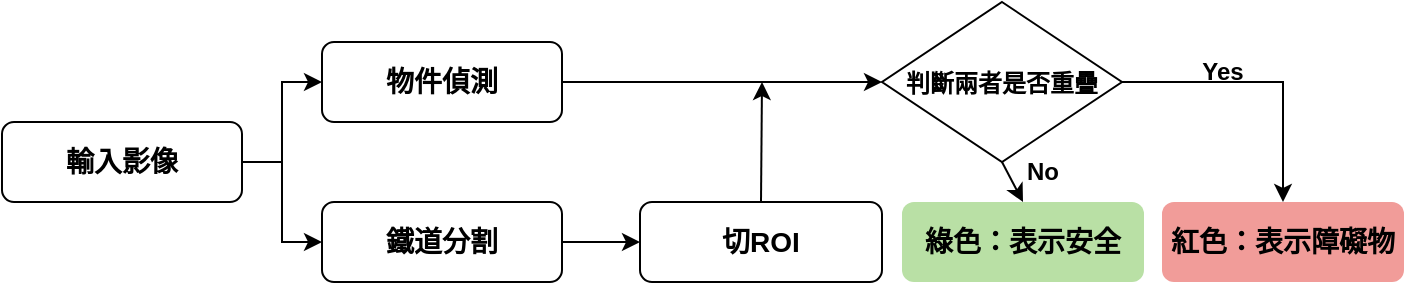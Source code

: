 <mxfile version="20.3.1" type="device"><diagram id="RKk4QoLW-w_9pe3BBRd2" name="Page-1"><mxGraphModel dx="1278" dy="539" grid="1" gridSize="10" guides="1" tooltips="1" connect="1" arrows="1" fold="1" page="1" pageScale="1" pageWidth="827" pageHeight="1169" math="0" shadow="0"><root><mxCell id="0"/><mxCell id="1" parent="0"/><mxCell id="zaBzvPVpOFX0fR8KM5mf-1" value="&lt;b&gt;&lt;font style=&quot;font-size: 14px;&quot;&gt;輸入影像&lt;/font&gt;&lt;/b&gt;" style="rounded=1;whiteSpace=wrap;html=1;" vertex="1" parent="1"><mxGeometry x="40" y="240" width="120" height="40" as="geometry"/></mxCell><mxCell id="zaBzvPVpOFX0fR8KM5mf-7" style="edgeStyle=orthogonalEdgeStyle;rounded=0;orthogonalLoop=1;jettySize=auto;html=1;exitX=1;exitY=0.5;exitDx=0;exitDy=0;fontSize=14;" edge="1" parent="1" source="zaBzvPVpOFX0fR8KM5mf-2" target="zaBzvPVpOFX0fR8KM5mf-6"><mxGeometry relative="1" as="geometry"/></mxCell><mxCell id="zaBzvPVpOFX0fR8KM5mf-2" value="&lt;b style=&quot;&quot;&gt;&lt;font style=&quot;font-size: 14px;&quot;&gt;鐵道分割&lt;/font&gt;&lt;/b&gt;" style="rounded=1;whiteSpace=wrap;html=1;" vertex="1" parent="1"><mxGeometry x="200" y="280" width="120" height="40" as="geometry"/></mxCell><mxCell id="zaBzvPVpOFX0fR8KM5mf-3" value="&lt;b&gt;&lt;font style=&quot;font-size: 14px;&quot;&gt;物件偵測&lt;/font&gt;&lt;/b&gt;" style="rounded=1;whiteSpace=wrap;html=1;" vertex="1" parent="1"><mxGeometry x="200" y="200" width="120" height="40" as="geometry"/></mxCell><mxCell id="zaBzvPVpOFX0fR8KM5mf-4" value="" style="endArrow=classic;html=1;rounded=0;fontSize=18;exitX=1;exitY=0.5;exitDx=0;exitDy=0;entryX=0;entryY=0.5;entryDx=0;entryDy=0;" edge="1" parent="1" source="zaBzvPVpOFX0fR8KM5mf-1" target="zaBzvPVpOFX0fR8KM5mf-2"><mxGeometry width="50" height="50" relative="1" as="geometry"><mxPoint x="390" y="300" as="sourcePoint"/><mxPoint x="440" y="250" as="targetPoint"/><Array as="points"><mxPoint x="180" y="260"/><mxPoint x="180" y="300"/></Array></mxGeometry></mxCell><mxCell id="zaBzvPVpOFX0fR8KM5mf-5" value="" style="endArrow=classic;html=1;rounded=0;fontSize=18;exitX=1;exitY=0.5;exitDx=0;exitDy=0;entryX=0;entryY=0.5;entryDx=0;entryDy=0;" edge="1" parent="1" source="zaBzvPVpOFX0fR8KM5mf-1" target="zaBzvPVpOFX0fR8KM5mf-3"><mxGeometry width="50" height="50" relative="1" as="geometry"><mxPoint x="390" y="300" as="sourcePoint"/><mxPoint x="440" y="250" as="targetPoint"/><Array as="points"><mxPoint x="180" y="260"/><mxPoint x="180" y="220"/></Array></mxGeometry></mxCell><mxCell id="zaBzvPVpOFX0fR8KM5mf-6" value="&lt;b style=&quot;&quot;&gt;&lt;font style=&quot;font-size: 14px;&quot;&gt;切ROI&lt;br&gt;&lt;/font&gt;&lt;/b&gt;" style="rounded=1;whiteSpace=wrap;html=1;" vertex="1" parent="1"><mxGeometry x="359" y="280" width="121" height="40" as="geometry"/></mxCell><mxCell id="zaBzvPVpOFX0fR8KM5mf-14" style="edgeStyle=orthogonalEdgeStyle;rounded=0;orthogonalLoop=1;jettySize=auto;html=1;exitX=1;exitY=0.5;exitDx=0;exitDy=0;fontSize=12;" edge="1" parent="1" source="zaBzvPVpOFX0fR8KM5mf-8" target="zaBzvPVpOFX0fR8KM5mf-11"><mxGeometry relative="1" as="geometry"/></mxCell><mxCell id="zaBzvPVpOFX0fR8KM5mf-8" value="&lt;b&gt;&lt;font style=&quot;font-size: 12px;&quot;&gt;判斷兩者是否重疊&lt;/font&gt;&lt;/b&gt;" style="rhombus;whiteSpace=wrap;html=1;fontSize=14;" vertex="1" parent="1"><mxGeometry x="480" y="180" width="120" height="80" as="geometry"/></mxCell><mxCell id="zaBzvPVpOFX0fR8KM5mf-9" value="" style="endArrow=classic;html=1;rounded=0;fontSize=12;exitX=1;exitY=0.5;exitDx=0;exitDy=0;entryX=0;entryY=0.5;entryDx=0;entryDy=0;" edge="1" parent="1" source="zaBzvPVpOFX0fR8KM5mf-3" target="zaBzvPVpOFX0fR8KM5mf-8"><mxGeometry width="50" height="50" relative="1" as="geometry"><mxPoint x="500" y="290" as="sourcePoint"/><mxPoint x="550" y="240" as="targetPoint"/></mxGeometry></mxCell><mxCell id="zaBzvPVpOFX0fR8KM5mf-10" value="" style="endArrow=classic;html=1;rounded=0;fontSize=12;exitX=0.5;exitY=0;exitDx=0;exitDy=0;" edge="1" parent="1" source="zaBzvPVpOFX0fR8KM5mf-6"><mxGeometry width="50" height="50" relative="1" as="geometry"><mxPoint x="500" y="290" as="sourcePoint"/><mxPoint x="420" y="220" as="targetPoint"/></mxGeometry></mxCell><mxCell id="zaBzvPVpOFX0fR8KM5mf-11" value="&lt;b style=&quot;&quot;&gt;&lt;font style=&quot;font-size: 14px;&quot;&gt;紅色：表示障礙物&lt;br&gt;&lt;/font&gt;&lt;/b&gt;" style="rounded=1;whiteSpace=wrap;html=1;fillColor=#F19C99;strokeColor=none;" vertex="1" parent="1"><mxGeometry x="620" y="280" width="121" height="40" as="geometry"/></mxCell><mxCell id="zaBzvPVpOFX0fR8KM5mf-12" value="&lt;b style=&quot;&quot;&gt;&lt;font style=&quot;font-size: 14px;&quot;&gt;綠色：表示安全&lt;br&gt;&lt;/font&gt;&lt;/b&gt;" style="rounded=1;whiteSpace=wrap;html=1;fillColor=#B9E0A5;strokeColor=none;" vertex="1" parent="1"><mxGeometry x="490" y="280" width="121" height="40" as="geometry"/></mxCell><mxCell id="zaBzvPVpOFX0fR8KM5mf-15" value="&lt;b&gt;No&lt;/b&gt;" style="text;html=1;align=center;verticalAlign=middle;resizable=0;points=[];autosize=1;strokeColor=none;fillColor=none;fontSize=12;" vertex="1" parent="1"><mxGeometry x="540" y="250" width="40" height="30" as="geometry"/></mxCell><mxCell id="zaBzvPVpOFX0fR8KM5mf-16" value="&lt;b&gt;Yes&lt;/b&gt;" style="text;html=1;align=center;verticalAlign=middle;resizable=0;points=[];autosize=1;strokeColor=none;fillColor=none;fontSize=12;" vertex="1" parent="1"><mxGeometry x="630" y="200" width="40" height="30" as="geometry"/></mxCell><mxCell id="zaBzvPVpOFX0fR8KM5mf-17" value="" style="endArrow=classic;html=1;rounded=0;fontSize=12;exitX=0.5;exitY=1;exitDx=0;exitDy=0;entryX=0.5;entryY=0;entryDx=0;entryDy=0;" edge="1" parent="1" source="zaBzvPVpOFX0fR8KM5mf-8" target="zaBzvPVpOFX0fR8KM5mf-12"><mxGeometry width="50" height="50" relative="1" as="geometry"><mxPoint x="500" y="290" as="sourcePoint"/><mxPoint x="550" y="240" as="targetPoint"/></mxGeometry></mxCell></root></mxGraphModel></diagram></mxfile>